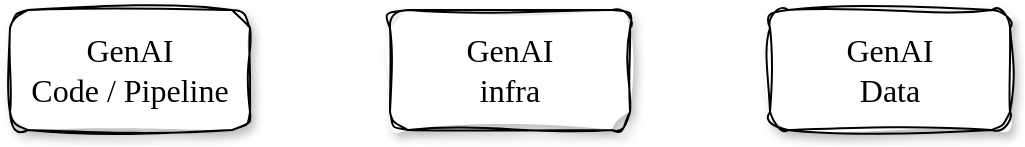 <mxfile version="24.7.8">
  <diagram name="Page-1" id="esc_NqmdAPWGyChspLkq">
    <mxGraphModel dx="922" dy="702" grid="1" gridSize="10" guides="1" tooltips="1" connect="1" arrows="1" fold="1" page="1" pageScale="1" pageWidth="850" pageHeight="1100" math="0" shadow="0">
      <root>
        <mxCell id="0" />
        <mxCell id="1" parent="0" />
        <mxCell id="Ty8LYmmAGz1MvY_-nJhp-2" value="GenAI&lt;div&gt;infra&lt;/div&gt;" style="rounded=1;whiteSpace=wrap;html=1;glass=0;sketch=1;curveFitting=1;jiggle=2;shadow=1;fontFamily=Gloria Hallelujah;fontSource=https%3A%2F%2Ffonts.googleapis.com%2Fcss%3Ffamily%3DGloria%2BHallelujah;fontSize=16;" vertex="1" parent="1">
          <mxGeometry x="260" y="290" width="120" height="60" as="geometry" />
        </mxCell>
        <mxCell id="Ty8LYmmAGz1MvY_-nJhp-4" value="GenAI&lt;div&gt;Code / Pipeline&lt;/div&gt;" style="rounded=1;whiteSpace=wrap;html=1;glass=0;sketch=1;curveFitting=1;jiggle=2;shadow=1;fontFamily=Gloria Hallelujah;fontSource=https%3A%2F%2Ffonts.googleapis.com%2Fcss%3Ffamily%3DGloria%2BHallelujah;fontSize=16;" vertex="1" parent="1">
          <mxGeometry x="70" y="290" width="120" height="60" as="geometry" />
        </mxCell>
        <mxCell id="Ty8LYmmAGz1MvY_-nJhp-5" value="GenAI&lt;div&gt;Data&lt;/div&gt;" style="rounded=1;whiteSpace=wrap;html=1;glass=0;sketch=1;curveFitting=1;jiggle=2;shadow=1;fontFamily=Gloria Hallelujah;fontSource=https%3A%2F%2Ffonts.googleapis.com%2Fcss%3Ffamily%3DGloria%2BHallelujah;fontSize=16;" vertex="1" parent="1">
          <mxGeometry x="450" y="290" width="120" height="60" as="geometry" />
        </mxCell>
      </root>
    </mxGraphModel>
  </diagram>
</mxfile>
